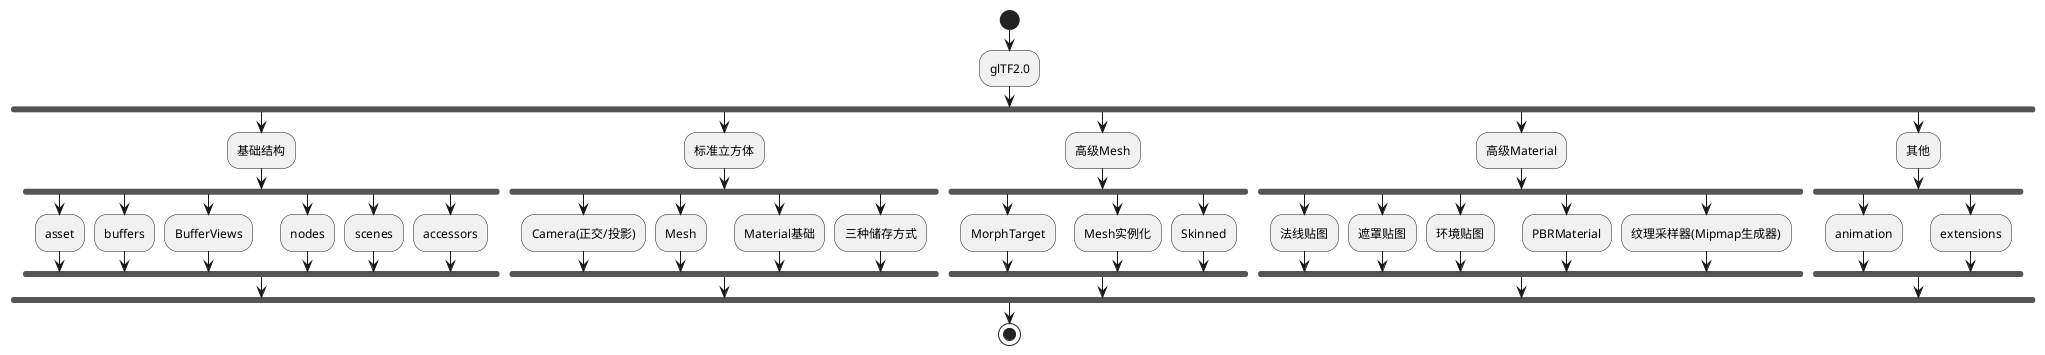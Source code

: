 @startuml glTF 2.0
start
:glTF2.0;
fork
:基础结构;
fork
:asset;
fork again
:buffers;
fork again
:BufferViews;
fork again
:nodes;
fork again
:scenes;
fork again
:accessors;
forkend
fork again
:标准立方体;
fork
:Camera(正交/投影);
fork again
:Mesh;
fork again
:Material基础;
fork again
:三种储存方式;
forkend
fork again
:高级Mesh;
fork
:MorphTarget;
fork again
:Mesh实例化;
fork again
:Skinned;
forkend;
fork again
:高级Material;
fork
:法线贴图;
fork again
:遮罩贴图;
fork again
:环境贴图;
fork again
:PBRMaterial;
fork again
:纹理采样器(Mipmap生成器);
forkend
fork again
:其他;
fork
:animation;
fork again
:extensions;
endfork
endfork
stop
@enduml